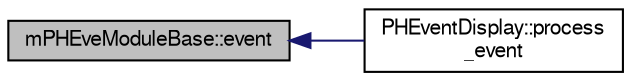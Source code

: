 digraph "mPHEveModuleBase::event"
{
  bgcolor="transparent";
  edge [fontname="FreeSans",fontsize="10",labelfontname="FreeSans",labelfontsize="10"];
  node [fontname="FreeSans",fontsize="10",shape=record];
  rankdir="LR";
  Node1 [label="mPHEveModuleBase::event",height=0.2,width=0.4,color="black", fillcolor="grey75", style="filled" fontcolor="black"];
  Node1 -> Node2 [dir="back",color="midnightblue",fontsize="10",style="solid",fontname="FreeSans"];
  Node2 [label="PHEventDisplay::process\l_event",height=0.2,width=0.4,color="black",URL="$d1/dce/classPHEventDisplay.html#afed380a0d21e7186dd7c91b03ac69f12",tooltip="Event processing. "];
}

